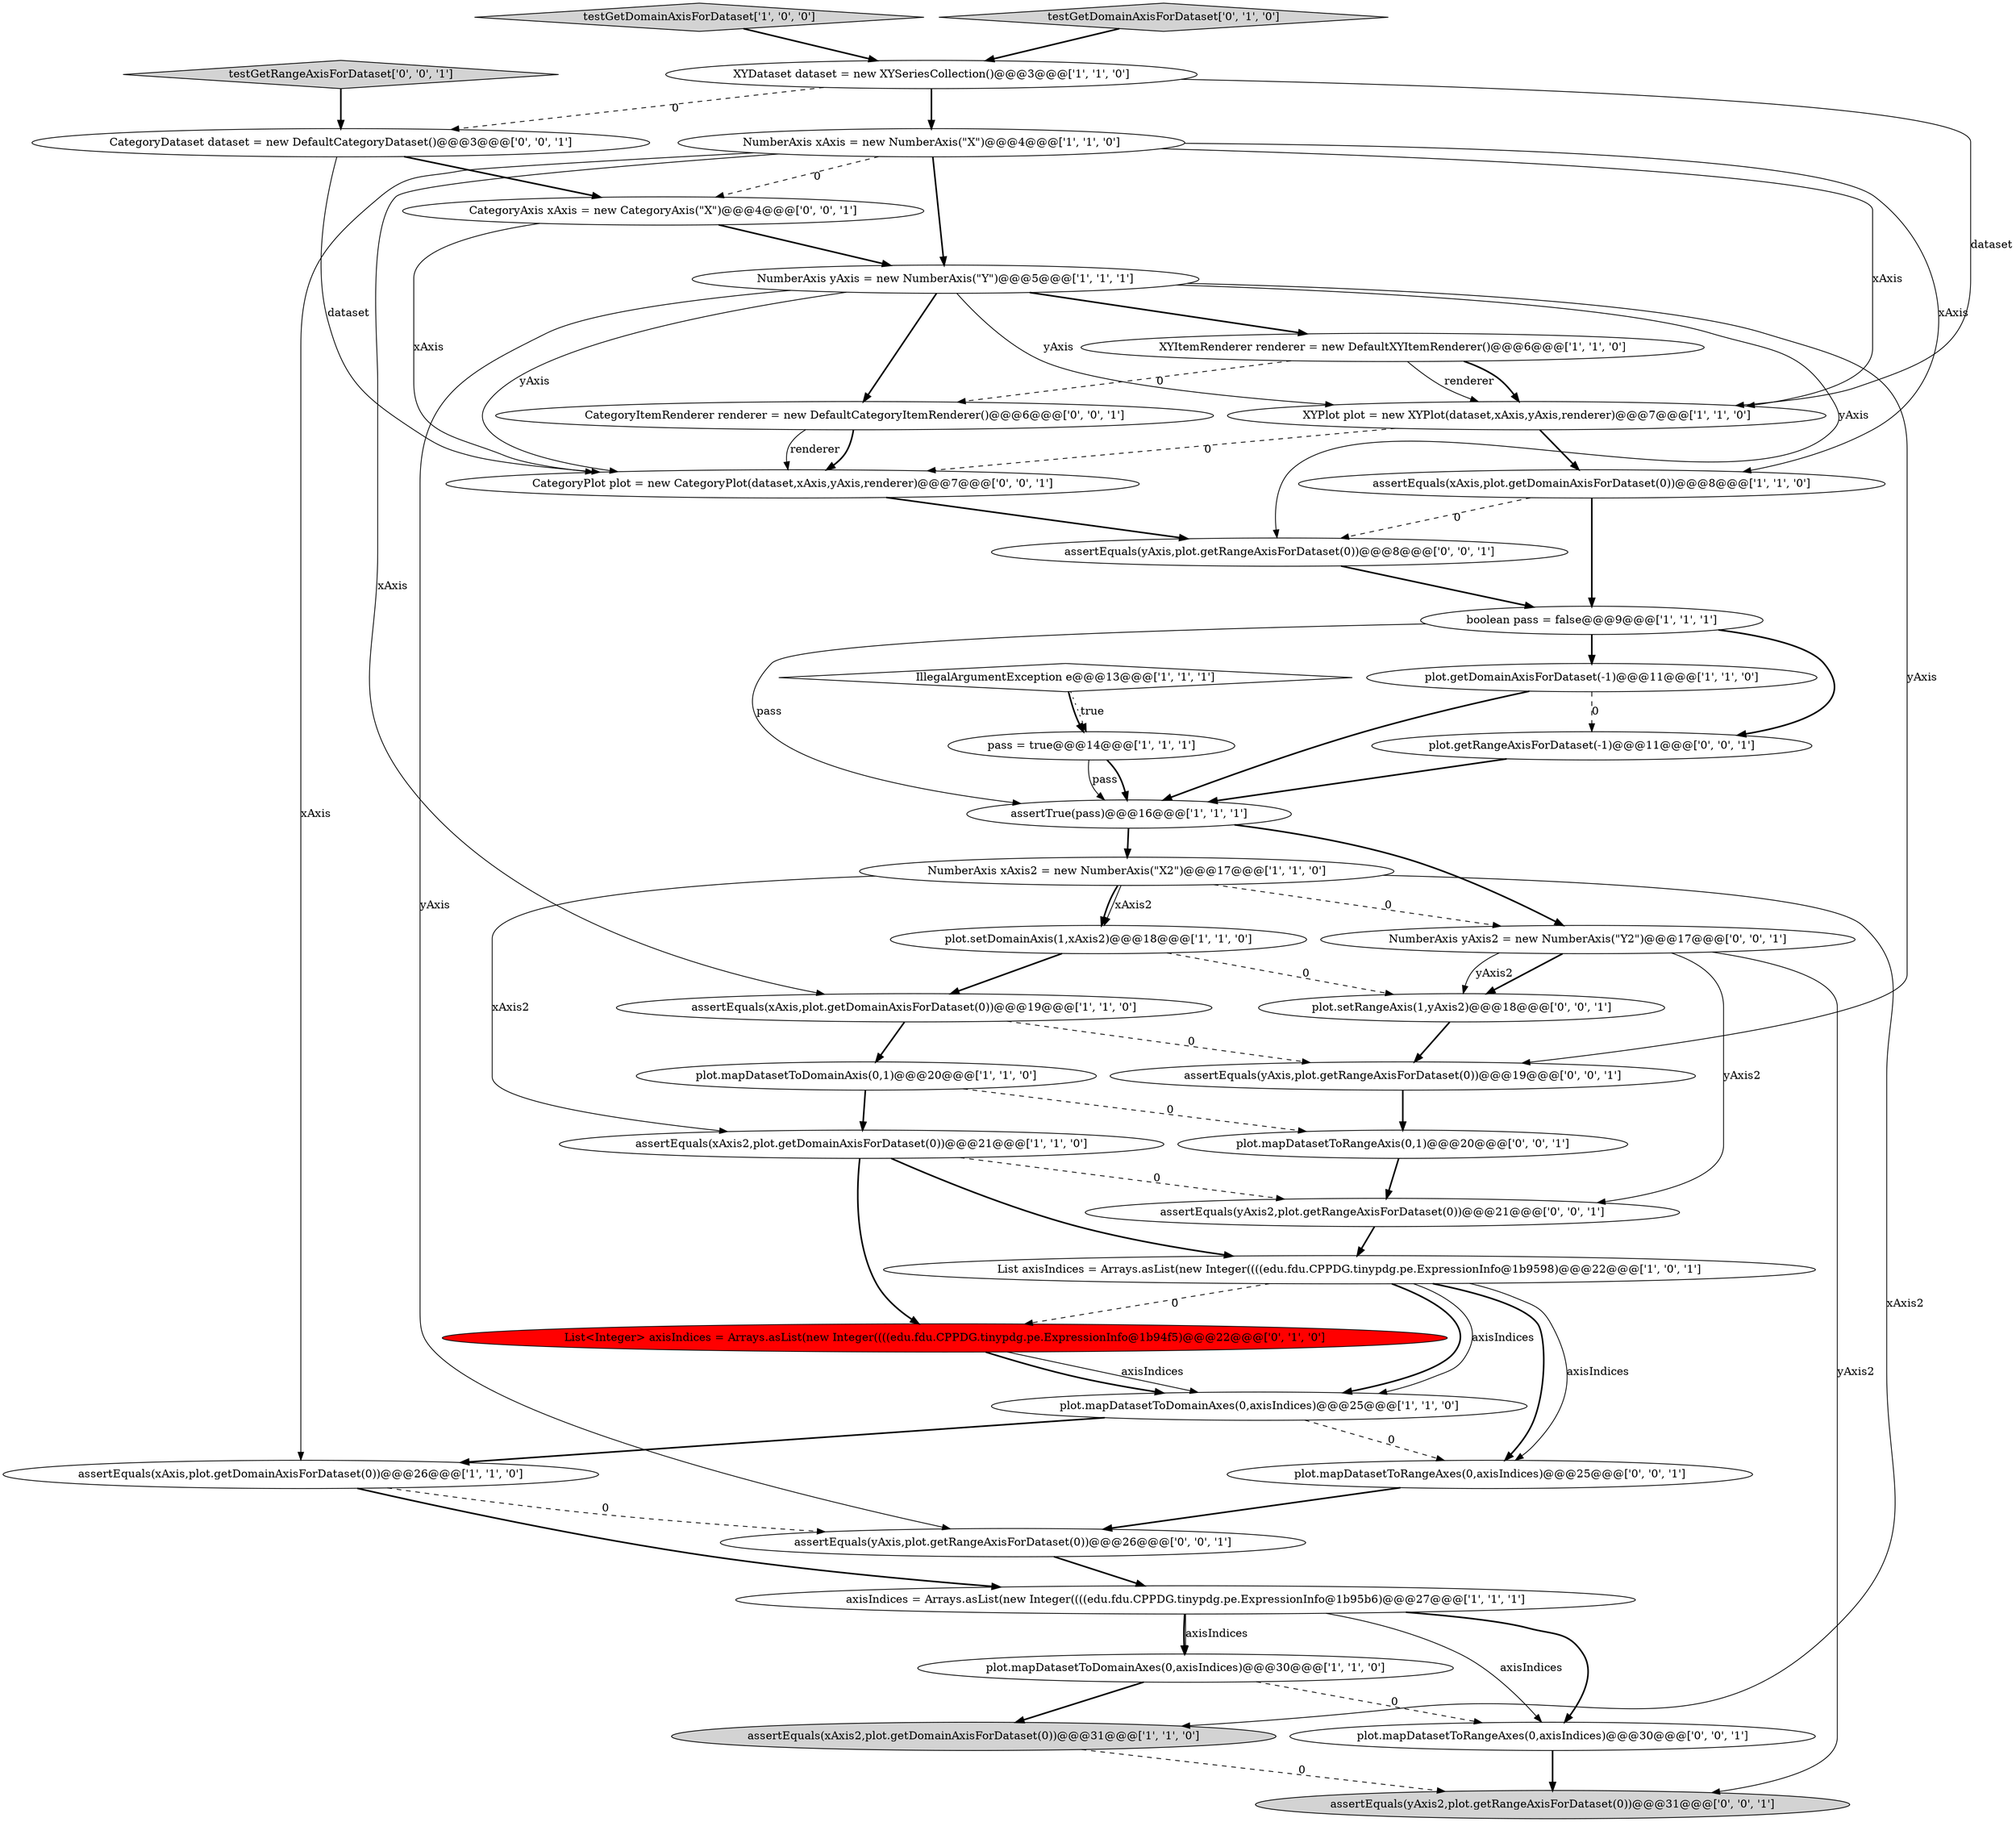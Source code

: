 digraph {
13 [style = filled, label = "XYItemRenderer renderer = new DefaultXYItemRenderer()@@@6@@@['1', '1', '0']", fillcolor = white, shape = ellipse image = "AAA0AAABBB1BBB"];
10 [style = filled, label = "assertEquals(xAxis,plot.getDomainAxisForDataset(0))@@@26@@@['1', '1', '0']", fillcolor = white, shape = ellipse image = "AAA0AAABBB1BBB"];
30 [style = filled, label = "testGetRangeAxisForDataset['0', '0', '1']", fillcolor = lightgray, shape = diamond image = "AAA0AAABBB3BBB"];
12 [style = filled, label = "testGetDomainAxisForDataset['1', '0', '0']", fillcolor = lightgray, shape = diamond image = "AAA0AAABBB1BBB"];
23 [style = filled, label = "testGetDomainAxisForDataset['0', '1', '0']", fillcolor = lightgray, shape = diamond image = "AAA0AAABBB2BBB"];
0 [style = filled, label = "XYPlot plot = new XYPlot(dataset,xAxis,yAxis,renderer)@@@7@@@['1', '1', '0']", fillcolor = white, shape = ellipse image = "AAA0AAABBB1BBB"];
33 [style = filled, label = "plot.getRangeAxisForDataset(-1)@@@11@@@['0', '0', '1']", fillcolor = white, shape = ellipse image = "AAA0AAABBB3BBB"];
17 [style = filled, label = "axisIndices = Arrays.asList(new Integer((((edu.fdu.CPPDG.tinypdg.pe.ExpressionInfo@1b95b6)@@@27@@@['1', '1', '1']", fillcolor = white, shape = ellipse image = "AAA0AAABBB1BBB"];
11 [style = filled, label = "XYDataset dataset = new XYSeriesCollection()@@@3@@@['1', '1', '0']", fillcolor = white, shape = ellipse image = "AAA0AAABBB1BBB"];
24 [style = filled, label = "List<Integer> axisIndices = Arrays.asList(new Integer((((edu.fdu.CPPDG.tinypdg.pe.ExpressionInfo@1b94f5)@@@22@@@['0', '1', '0']", fillcolor = red, shape = ellipse image = "AAA1AAABBB2BBB"];
8 [style = filled, label = "plot.getDomainAxisForDataset(-1)@@@11@@@['1', '1', '0']", fillcolor = white, shape = ellipse image = "AAA0AAABBB1BBB"];
36 [style = filled, label = "NumberAxis yAxis2 = new NumberAxis(\"Y2\")@@@17@@@['0', '0', '1']", fillcolor = white, shape = ellipse image = "AAA0AAABBB3BBB"];
5 [style = filled, label = "IllegalArgumentException e@@@13@@@['1', '1', '1']", fillcolor = white, shape = diamond image = "AAA0AAABBB1BBB"];
16 [style = filled, label = "boolean pass = false@@@9@@@['1', '1', '1']", fillcolor = white, shape = ellipse image = "AAA0AAABBB1BBB"];
22 [style = filled, label = "assertTrue(pass)@@@16@@@['1', '1', '1']", fillcolor = white, shape = ellipse image = "AAA0AAABBB1BBB"];
9 [style = filled, label = "assertEquals(xAxis,plot.getDomainAxisForDataset(0))@@@19@@@['1', '1', '0']", fillcolor = white, shape = ellipse image = "AAA0AAABBB1BBB"];
27 [style = filled, label = "assertEquals(yAxis,plot.getRangeAxisForDataset(0))@@@8@@@['0', '0', '1']", fillcolor = white, shape = ellipse image = "AAA0AAABBB3BBB"];
18 [style = filled, label = "plot.mapDatasetToDomainAxis(0,1)@@@20@@@['1', '1', '0']", fillcolor = white, shape = ellipse image = "AAA0AAABBB1BBB"];
26 [style = filled, label = "CategoryPlot plot = new CategoryPlot(dataset,xAxis,yAxis,renderer)@@@7@@@['0', '0', '1']", fillcolor = white, shape = ellipse image = "AAA0AAABBB3BBB"];
14 [style = filled, label = "pass = true@@@14@@@['1', '1', '1']", fillcolor = white, shape = ellipse image = "AAA0AAABBB1BBB"];
21 [style = filled, label = "plot.setDomainAxis(1,xAxis2)@@@18@@@['1', '1', '0']", fillcolor = white, shape = ellipse image = "AAA0AAABBB1BBB"];
38 [style = filled, label = "plot.mapDatasetToRangeAxes(0,axisIndices)@@@30@@@['0', '0', '1']", fillcolor = white, shape = ellipse image = "AAA0AAABBB3BBB"];
2 [style = filled, label = "assertEquals(xAxis2,plot.getDomainAxisForDataset(0))@@@31@@@['1', '1', '0']", fillcolor = lightgray, shape = ellipse image = "AAA0AAABBB1BBB"];
29 [style = filled, label = "assertEquals(yAxis2,plot.getRangeAxisForDataset(0))@@@31@@@['0', '0', '1']", fillcolor = lightgray, shape = ellipse image = "AAA0AAABBB3BBB"];
7 [style = filled, label = "assertEquals(xAxis2,plot.getDomainAxisForDataset(0))@@@21@@@['1', '1', '0']", fillcolor = white, shape = ellipse image = "AAA0AAABBB1BBB"];
4 [style = filled, label = "NumberAxis yAxis = new NumberAxis(\"Y\")@@@5@@@['1', '1', '1']", fillcolor = white, shape = ellipse image = "AAA0AAABBB1BBB"];
3 [style = filled, label = "assertEquals(xAxis,plot.getDomainAxisForDataset(0))@@@8@@@['1', '1', '0']", fillcolor = white, shape = ellipse image = "AAA0AAABBB1BBB"];
34 [style = filled, label = "plot.setRangeAxis(1,yAxis2)@@@18@@@['0', '0', '1']", fillcolor = white, shape = ellipse image = "AAA0AAABBB3BBB"];
35 [style = filled, label = "assertEquals(yAxis2,plot.getRangeAxisForDataset(0))@@@21@@@['0', '0', '1']", fillcolor = white, shape = ellipse image = "AAA0AAABBB3BBB"];
28 [style = filled, label = "plot.mapDatasetToRangeAxes(0,axisIndices)@@@25@@@['0', '0', '1']", fillcolor = white, shape = ellipse image = "AAA0AAABBB3BBB"];
1 [style = filled, label = "List axisIndices = Arrays.asList(new Integer((((edu.fdu.CPPDG.tinypdg.pe.ExpressionInfo@1b9598)@@@22@@@['1', '0', '1']", fillcolor = white, shape = ellipse image = "AAA0AAABBB1BBB"];
15 [style = filled, label = "NumberAxis xAxis = new NumberAxis(\"X\")@@@4@@@['1', '1', '0']", fillcolor = white, shape = ellipse image = "AAA0AAABBB1BBB"];
32 [style = filled, label = "plot.mapDatasetToRangeAxis(0,1)@@@20@@@['0', '0', '1']", fillcolor = white, shape = ellipse image = "AAA0AAABBB3BBB"];
40 [style = filled, label = "CategoryAxis xAxis = new CategoryAxis(\"X\")@@@4@@@['0', '0', '1']", fillcolor = white, shape = ellipse image = "AAA0AAABBB3BBB"];
19 [style = filled, label = "plot.mapDatasetToDomainAxes(0,axisIndices)@@@30@@@['1', '1', '0']", fillcolor = white, shape = ellipse image = "AAA0AAABBB1BBB"];
25 [style = filled, label = "CategoryDataset dataset = new DefaultCategoryDataset()@@@3@@@['0', '0', '1']", fillcolor = white, shape = ellipse image = "AAA0AAABBB3BBB"];
39 [style = filled, label = "CategoryItemRenderer renderer = new DefaultCategoryItemRenderer()@@@6@@@['0', '0', '1']", fillcolor = white, shape = ellipse image = "AAA0AAABBB3BBB"];
6 [style = filled, label = "NumberAxis xAxis2 = new NumberAxis(\"X2\")@@@17@@@['1', '1', '0']", fillcolor = white, shape = ellipse image = "AAA0AAABBB1BBB"];
37 [style = filled, label = "assertEquals(yAxis,plot.getRangeAxisForDataset(0))@@@26@@@['0', '0', '1']", fillcolor = white, shape = ellipse image = "AAA0AAABBB3BBB"];
31 [style = filled, label = "assertEquals(yAxis,plot.getRangeAxisForDataset(0))@@@19@@@['0', '0', '1']", fillcolor = white, shape = ellipse image = "AAA0AAABBB3BBB"];
20 [style = filled, label = "plot.mapDatasetToDomainAxes(0,axisIndices)@@@25@@@['1', '1', '0']", fillcolor = white, shape = ellipse image = "AAA0AAABBB1BBB"];
40->4 [style = bold, label=""];
32->35 [style = bold, label=""];
8->33 [style = dashed, label="0"];
4->27 [style = solid, label="yAxis"];
4->26 [style = solid, label="yAxis"];
4->37 [style = solid, label="yAxis"];
1->20 [style = bold, label=""];
10->17 [style = bold, label=""];
3->16 [style = bold, label=""];
15->40 [style = dashed, label="0"];
17->38 [style = bold, label=""];
24->20 [style = solid, label="axisIndices"];
1->28 [style = bold, label=""];
19->38 [style = dashed, label="0"];
13->0 [style = solid, label="renderer"];
6->36 [style = dashed, label="0"];
7->35 [style = dashed, label="0"];
15->3 [style = solid, label="xAxis"];
25->40 [style = bold, label=""];
18->32 [style = dashed, label="0"];
0->3 [style = bold, label=""];
14->22 [style = solid, label="pass"];
28->37 [style = bold, label=""];
7->1 [style = bold, label=""];
12->11 [style = bold, label=""];
14->22 [style = bold, label=""];
11->0 [style = solid, label="dataset"];
17->38 [style = solid, label="axisIndices"];
34->31 [style = bold, label=""];
19->2 [style = bold, label=""];
27->16 [style = bold, label=""];
39->26 [style = bold, label=""];
8->22 [style = bold, label=""];
24->20 [style = bold, label=""];
36->29 [style = solid, label="yAxis2"];
26->27 [style = bold, label=""];
7->24 [style = bold, label=""];
21->9 [style = bold, label=""];
6->7 [style = solid, label="xAxis2"];
9->31 [style = dashed, label="0"];
16->33 [style = bold, label=""];
1->24 [style = dashed, label="0"];
39->26 [style = solid, label="renderer"];
18->7 [style = bold, label=""];
22->6 [style = bold, label=""];
13->0 [style = bold, label=""];
25->26 [style = solid, label="dataset"];
21->34 [style = dashed, label="0"];
16->8 [style = bold, label=""];
6->21 [style = bold, label=""];
31->32 [style = bold, label=""];
4->39 [style = bold, label=""];
3->27 [style = dashed, label="0"];
4->13 [style = bold, label=""];
15->9 [style = solid, label="xAxis"];
0->26 [style = dashed, label="0"];
4->0 [style = solid, label="yAxis"];
6->2 [style = solid, label="xAxis2"];
40->26 [style = solid, label="xAxis"];
13->39 [style = dashed, label="0"];
16->22 [style = solid, label="pass"];
9->18 [style = bold, label=""];
35->1 [style = bold, label=""];
2->29 [style = dashed, label="0"];
11->25 [style = dashed, label="0"];
36->35 [style = solid, label="yAxis2"];
23->11 [style = bold, label=""];
17->19 [style = solid, label="axisIndices"];
36->34 [style = bold, label=""];
33->22 [style = bold, label=""];
5->14 [style = dotted, label="true"];
38->29 [style = bold, label=""];
37->17 [style = bold, label=""];
20->28 [style = dashed, label="0"];
30->25 [style = bold, label=""];
36->34 [style = solid, label="yAxis2"];
5->14 [style = bold, label=""];
17->19 [style = bold, label=""];
4->31 [style = solid, label="yAxis"];
11->15 [style = bold, label=""];
15->0 [style = solid, label="xAxis"];
20->10 [style = bold, label=""];
15->10 [style = solid, label="xAxis"];
6->21 [style = solid, label="xAxis2"];
22->36 [style = bold, label=""];
15->4 [style = bold, label=""];
10->37 [style = dashed, label="0"];
1->28 [style = solid, label="axisIndices"];
1->20 [style = solid, label="axisIndices"];
}
